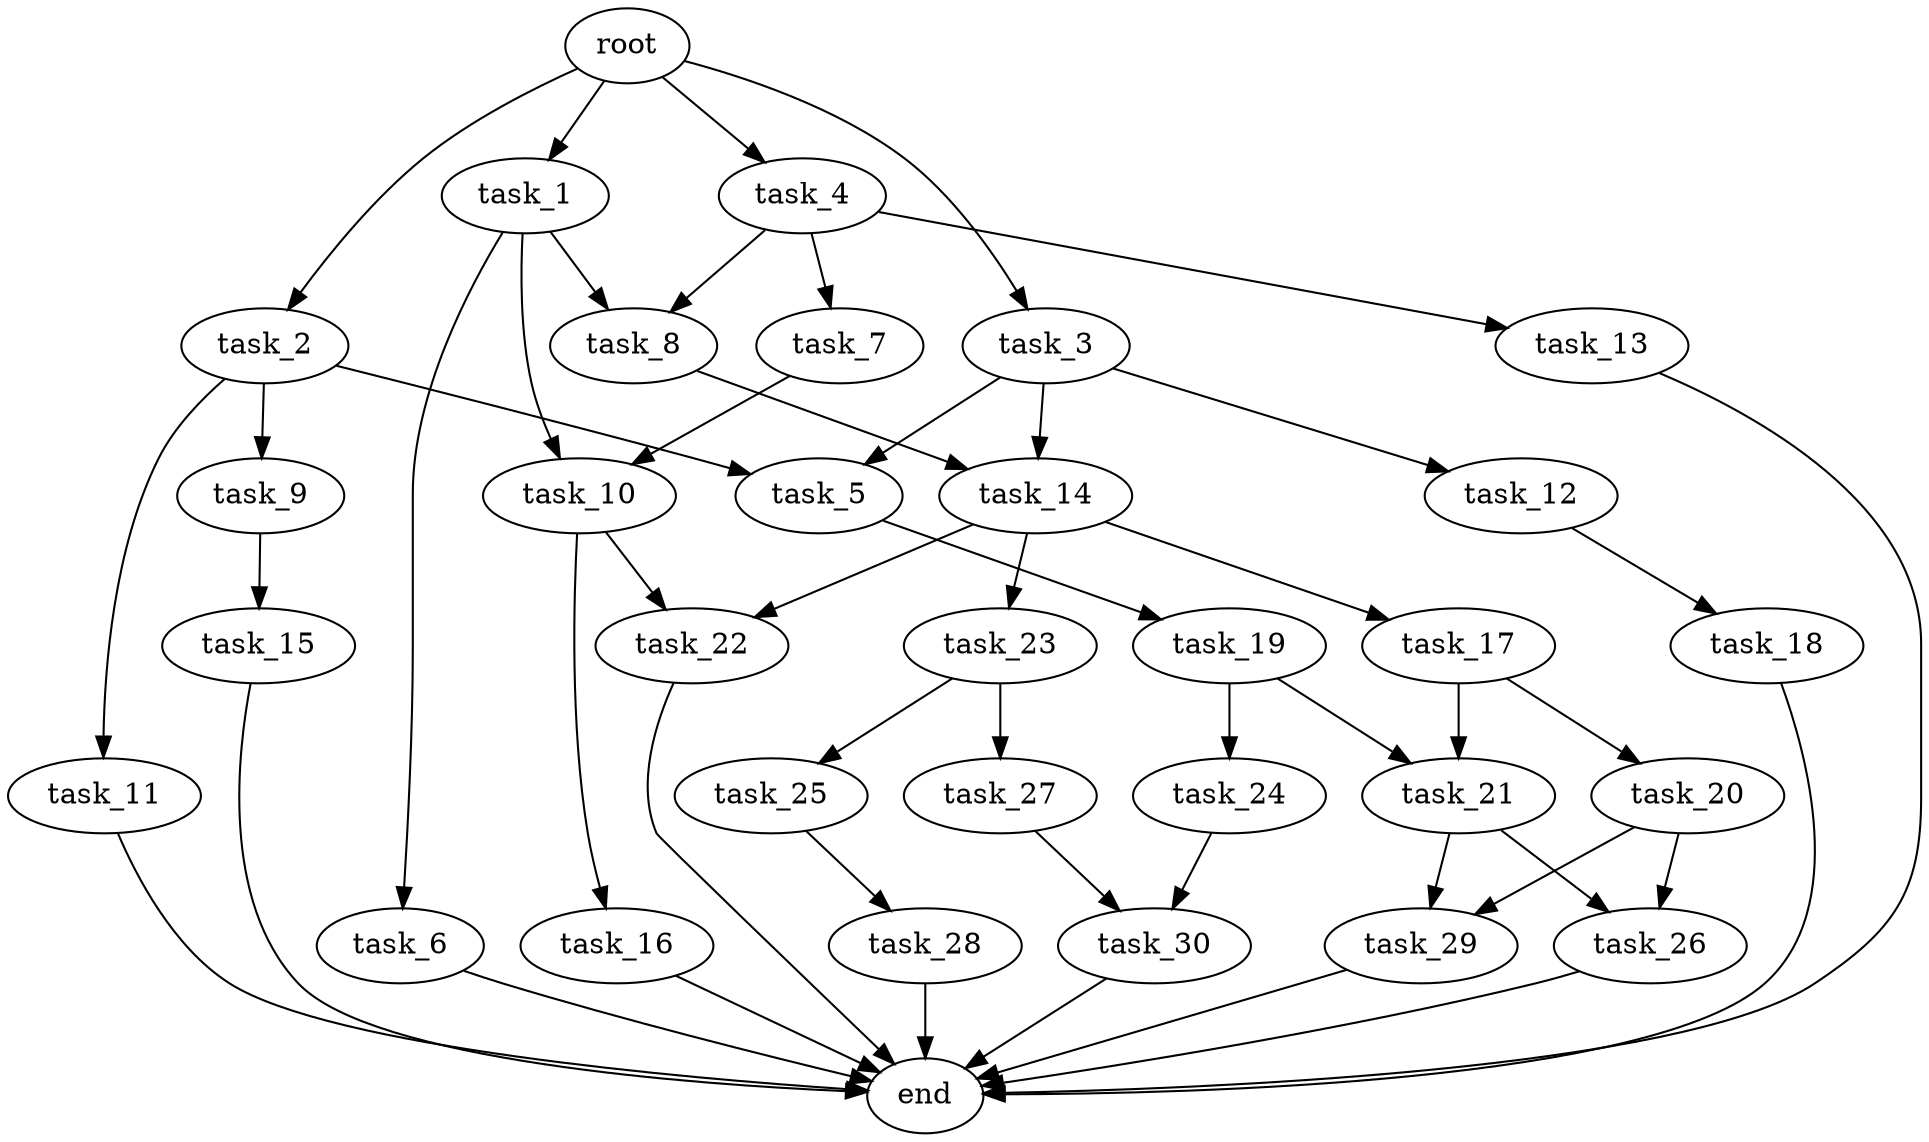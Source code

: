 digraph G {
  root [size="0.000000e+00"];
  task_1 [size="3.210049e+10"];
  task_2 [size="9.159408e+10"];
  task_3 [size="9.449932e+10"];
  task_4 [size="3.859373e+10"];
  task_5 [size="5.402833e+10"];
  task_6 [size="2.829007e+10"];
  task_7 [size="9.113448e+10"];
  task_8 [size="8.221269e+10"];
  task_9 [size="3.750205e+10"];
  task_10 [size="8.028365e+10"];
  task_11 [size="4.456123e+10"];
  task_12 [size="4.394728e+09"];
  task_13 [size="8.982918e+10"];
  task_14 [size="1.925931e+10"];
  task_15 [size="5.139433e+10"];
  task_16 [size="9.482170e+10"];
  task_17 [size="1.674781e+10"];
  task_18 [size="9.562806e+10"];
  task_19 [size="5.380210e+10"];
  task_20 [size="7.429853e+08"];
  task_21 [size="6.556527e+09"];
  task_22 [size="6.703681e+10"];
  task_23 [size="7.736049e+10"];
  task_24 [size="8.649644e+10"];
  task_25 [size="4.242670e+10"];
  task_26 [size="1.040164e+10"];
  task_27 [size="5.378004e+10"];
  task_28 [size="7.027726e+10"];
  task_29 [size="9.762263e+10"];
  task_30 [size="7.752292e+10"];
  end [size="0.000000e+00"];

  root -> task_1 [size="1.000000e-12"];
  root -> task_2 [size="1.000000e-12"];
  root -> task_3 [size="1.000000e-12"];
  root -> task_4 [size="1.000000e-12"];
  task_1 -> task_6 [size="2.829007e+08"];
  task_1 -> task_8 [size="4.110634e+08"];
  task_1 -> task_10 [size="4.014182e+08"];
  task_2 -> task_5 [size="2.701416e+08"];
  task_2 -> task_9 [size="3.750205e+08"];
  task_2 -> task_11 [size="4.456123e+08"];
  task_3 -> task_5 [size="2.701416e+08"];
  task_3 -> task_12 [size="4.394728e+07"];
  task_3 -> task_14 [size="9.629657e+07"];
  task_4 -> task_7 [size="9.113448e+08"];
  task_4 -> task_8 [size="4.110634e+08"];
  task_4 -> task_13 [size="8.982918e+08"];
  task_5 -> task_19 [size="5.380210e+08"];
  task_6 -> end [size="1.000000e-12"];
  task_7 -> task_10 [size="4.014182e+08"];
  task_8 -> task_14 [size="9.629657e+07"];
  task_9 -> task_15 [size="5.139433e+08"];
  task_10 -> task_16 [size="9.482170e+08"];
  task_10 -> task_22 [size="3.351840e+08"];
  task_11 -> end [size="1.000000e-12"];
  task_12 -> task_18 [size="9.562806e+08"];
  task_13 -> end [size="1.000000e-12"];
  task_14 -> task_17 [size="1.674781e+08"];
  task_14 -> task_22 [size="3.351840e+08"];
  task_14 -> task_23 [size="7.736049e+08"];
  task_15 -> end [size="1.000000e-12"];
  task_16 -> end [size="1.000000e-12"];
  task_17 -> task_20 [size="7.429853e+06"];
  task_17 -> task_21 [size="3.278264e+07"];
  task_18 -> end [size="1.000000e-12"];
  task_19 -> task_21 [size="3.278264e+07"];
  task_19 -> task_24 [size="8.649644e+08"];
  task_20 -> task_26 [size="5.200821e+07"];
  task_20 -> task_29 [size="4.881131e+08"];
  task_21 -> task_26 [size="5.200821e+07"];
  task_21 -> task_29 [size="4.881131e+08"];
  task_22 -> end [size="1.000000e-12"];
  task_23 -> task_25 [size="4.242670e+08"];
  task_23 -> task_27 [size="5.378004e+08"];
  task_24 -> task_30 [size="3.876146e+08"];
  task_25 -> task_28 [size="7.027726e+08"];
  task_26 -> end [size="1.000000e-12"];
  task_27 -> task_30 [size="3.876146e+08"];
  task_28 -> end [size="1.000000e-12"];
  task_29 -> end [size="1.000000e-12"];
  task_30 -> end [size="1.000000e-12"];
}
